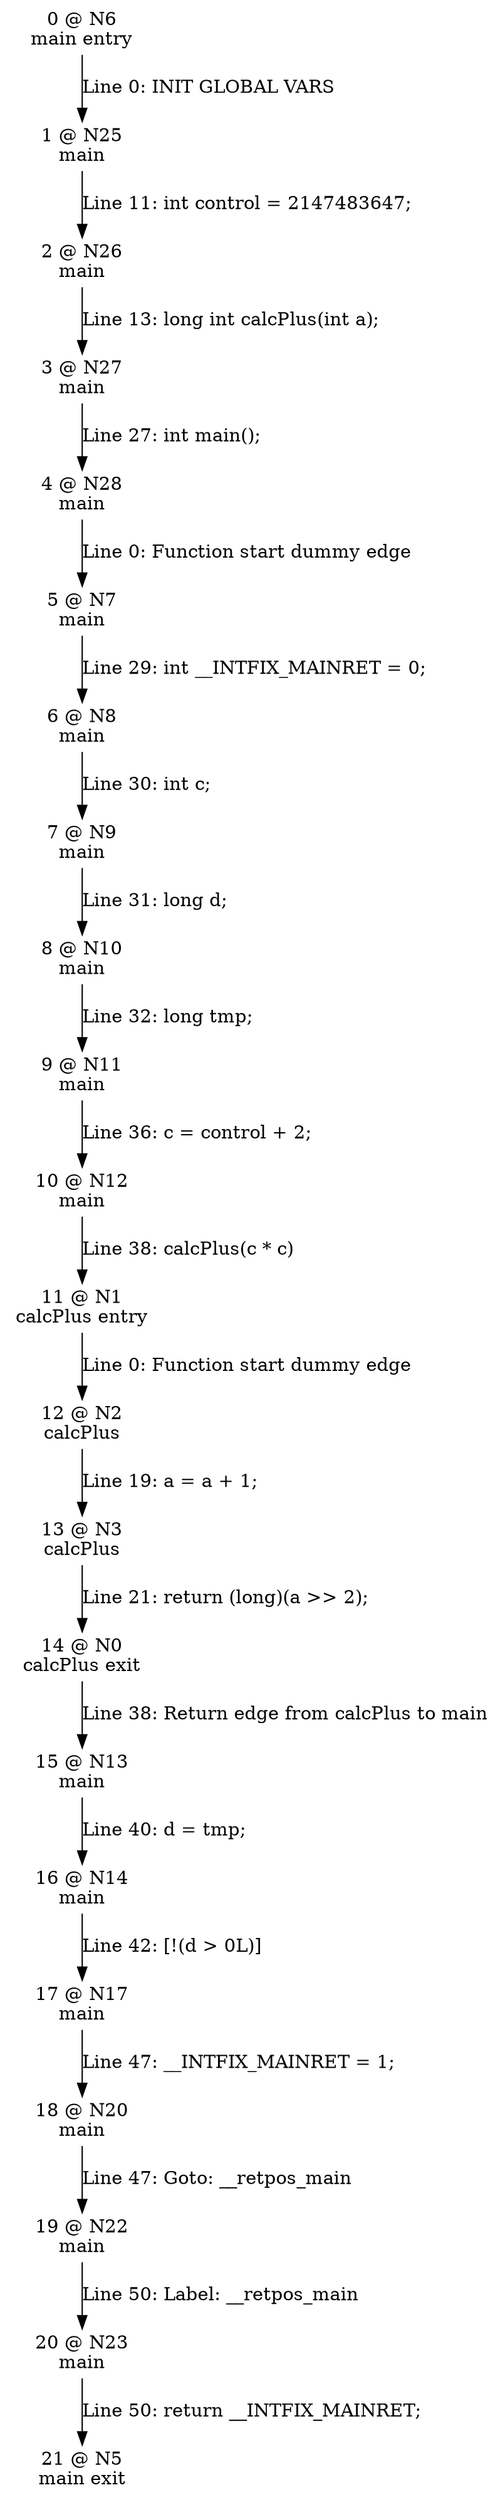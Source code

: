 digraph ARG {
node [style="filled" shape="box" color="white"]
0 [label="0 @ N6\nmain entry\n" id="0"]
1 [label="1 @ N25\nmain\n" id="1"]
2 [label="2 @ N26\nmain\n" id="2"]
3 [label="3 @ N27\nmain\n" id="3"]
4 [label="4 @ N28\nmain\n" id="4"]
5 [label="5 @ N7\nmain\n" id="5"]
6 [label="6 @ N8\nmain\n" id="6"]
7 [label="7 @ N9\nmain\n" id="7"]
8 [label="8 @ N10\nmain\n" id="8"]
9 [label="9 @ N11\nmain\n" id="9"]
10 [label="10 @ N12\nmain\n" id="10"]
11 [label="11 @ N1\ncalcPlus entry\n" id="11"]
12 [label="12 @ N2\ncalcPlus\n" id="12"]
13 [label="13 @ N3\ncalcPlus\n" id="13"]
14 [label="14 @ N0\ncalcPlus exit\n" id="14"]
15 [label="15 @ N13\nmain\n" id="15"]
16 [label="16 @ N14\nmain\n" id="16"]
17 [label="17 @ N17\nmain\n" id="17"]
18 [label="18 @ N20\nmain\n" id="18"]
19 [label="19 @ N22\nmain\n" id="19"]
20 [label="20 @ N23\nmain\n" id="20"]
21 [label="21 @ N5\nmain exit\n" id="21"]
0 -> 1 [label="Line 0: INIT GLOBAL VARS" id="0 -> 1"]
1 -> 2 [label="Line 11: int control = 2147483647;" id="1 -> 2"]
2 -> 3 [label="Line 13: long int calcPlus(int a);" id="2 -> 3"]
3 -> 4 [label="Line 27: int main();" id="3 -> 4"]
4 -> 5 [label="Line 0: Function start dummy edge" id="4 -> 5"]
5 -> 6 [label="Line 29: int __INTFIX_MAINRET = 0;" id="5 -> 6"]
6 -> 7 [label="Line 30: int c;" id="6 -> 7"]
7 -> 8 [label="Line 31: long d;" id="7 -> 8"]
8 -> 9 [label="Line 32: long tmp;" id="8 -> 9"]
9 -> 10 [label="Line 36: c = control + 2;" id="9 -> 10"]
10 -> 11 [label="Line 38: calcPlus(c * c)" id="10 -> 11"]
11 -> 12 [label="Line 0: Function start dummy edge" id="11 -> 12"]
12 -> 13 [label="Line 19: a = a + 1;" id="12 -> 13"]
13 -> 14 [label="Line 21: return (long)(a >> 2);" id="13 -> 14"]
14 -> 15 [label="Line 38: Return edge from calcPlus to main" id="14 -> 15"]
15 -> 16 [label="Line 40: d = tmp;" id="15 -> 16"]
16 -> 17 [label="Line 42: [!(d > 0L)]" id="16 -> 17"]
17 -> 18 [label="Line 47: __INTFIX_MAINRET = 1;" id="17 -> 18"]
18 -> 19 [label="Line 47: Goto: __retpos_main" id="18 -> 19"]
19 -> 20 [label="Line 50: Label: __retpos_main" id="19 -> 20"]
20 -> 21 [label="Line 50: return __INTFIX_MAINRET;" id="20 -> 21"]
}
